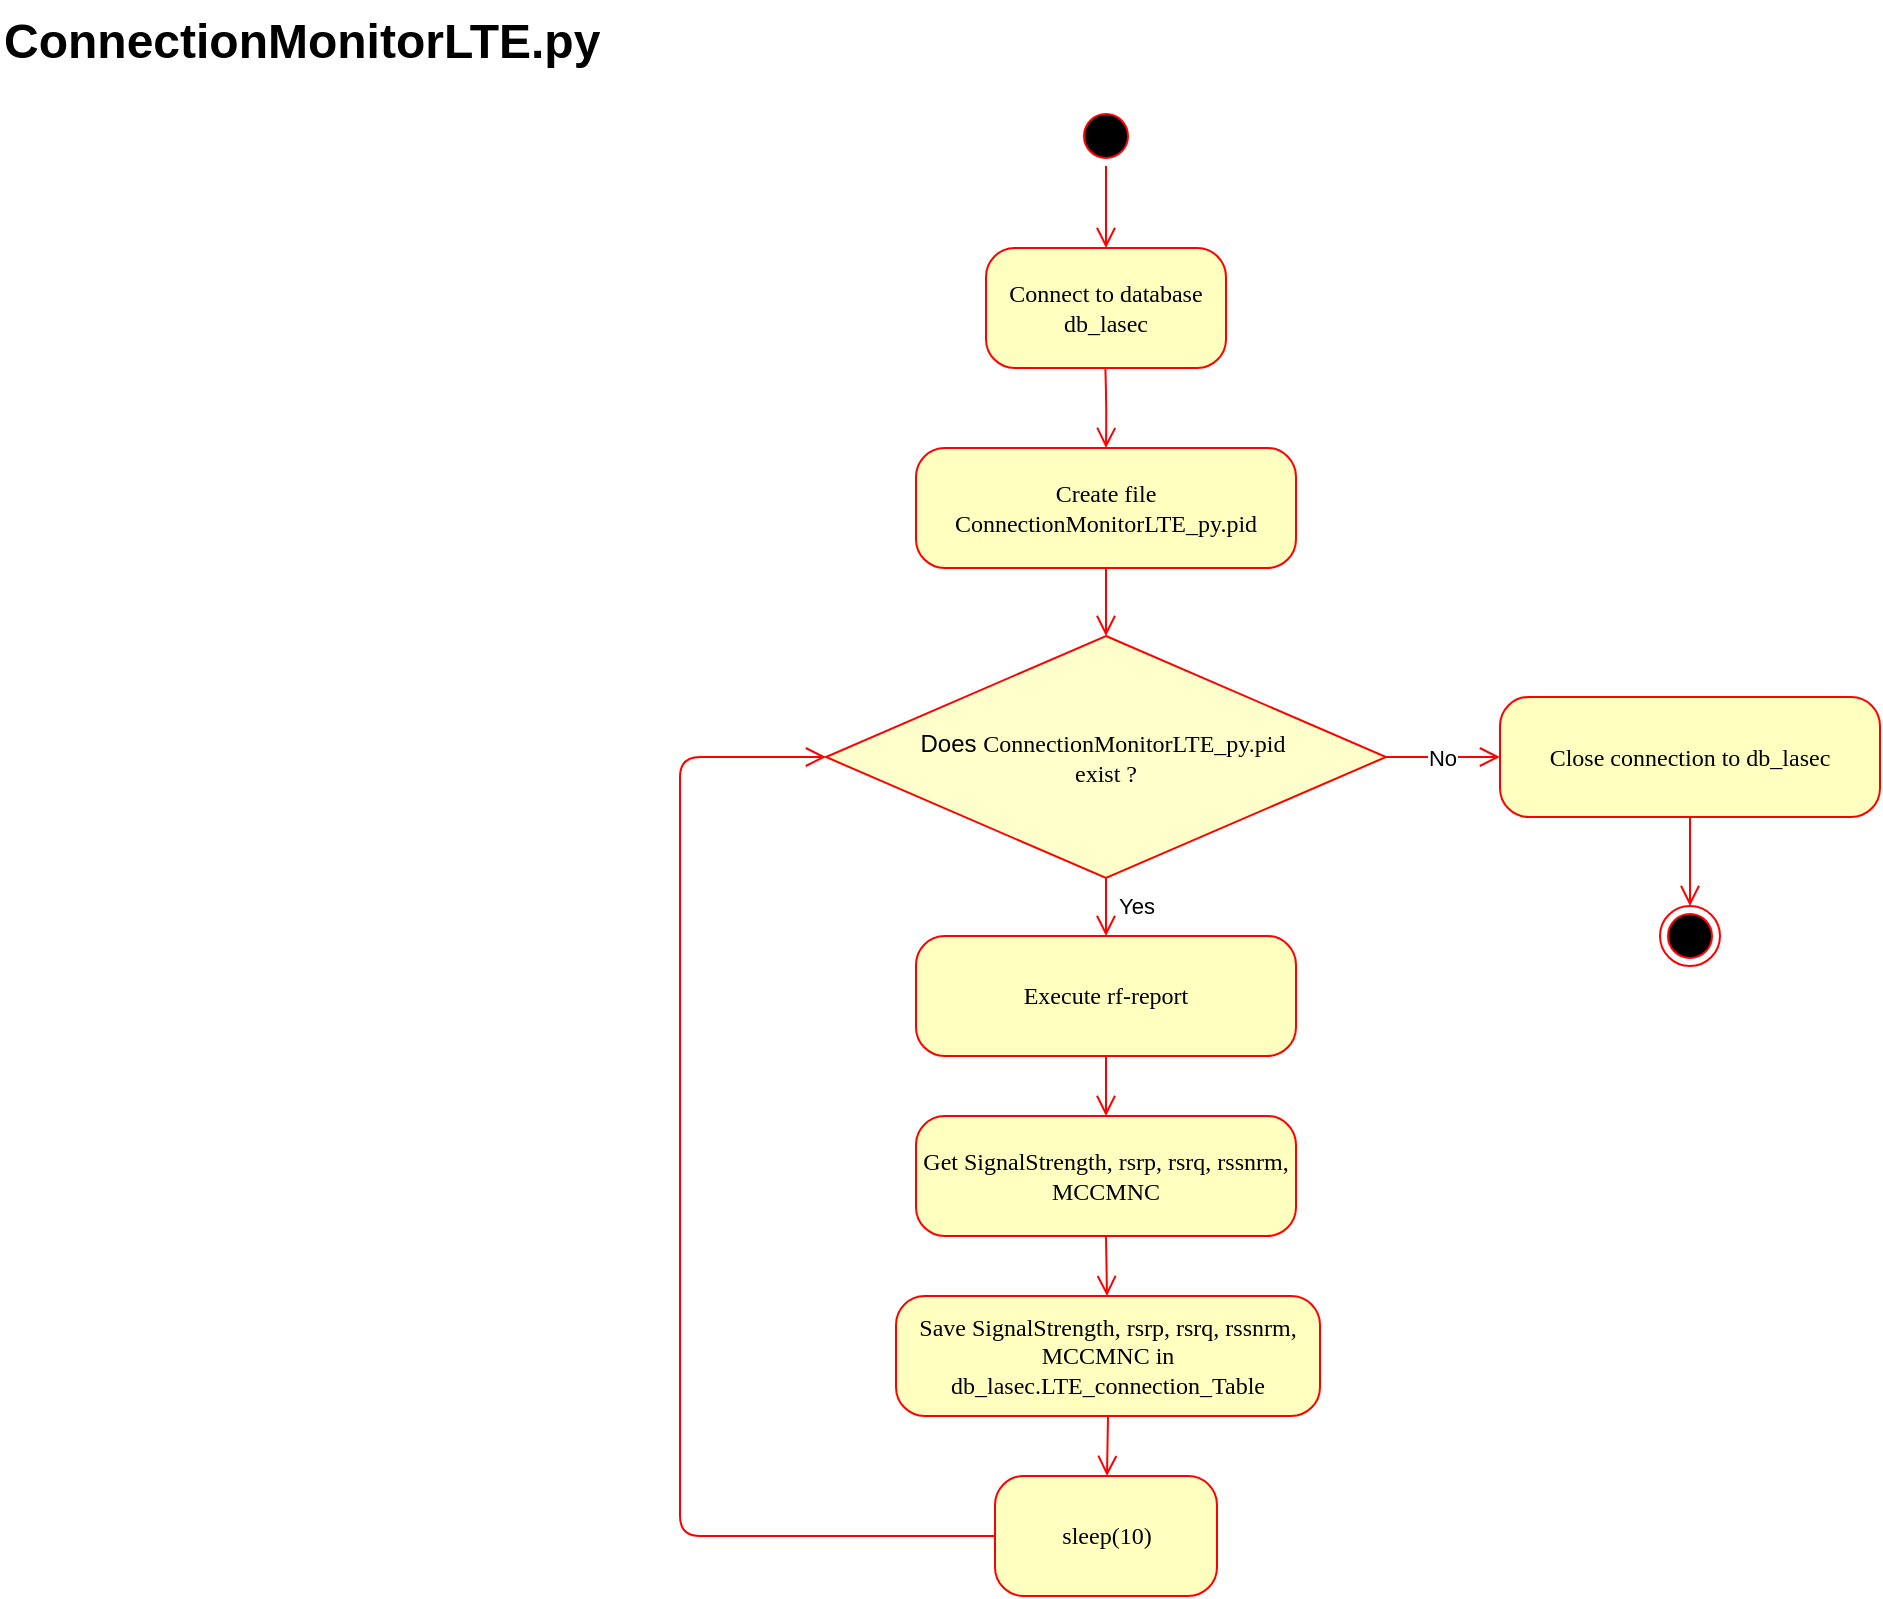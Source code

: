 <mxfile version="28.0.7">
  <diagram name="Page-1" id="58cdce13-f638-feb5-8d6f-7d28b1aa9fa0">
    <mxGraphModel dx="1880" dy="1036" grid="1" gridSize="10" guides="1" tooltips="1" connect="1" arrows="1" fold="1" page="1" pageScale="1" pageWidth="1100" pageHeight="850" background="none" math="0" shadow="0">
      <root>
        <mxCell id="0" />
        <mxCell id="1" parent="0" />
        <mxCell id="382b91b5511bd0f7-1" value="" style="ellipse;html=1;shape=startState;fillColor=#000000;strokeColor=#ff0000;rounded=1;shadow=0;comic=0;labelBackgroundColor=none;fontFamily=Verdana;fontSize=12;fontColor=#000000;align=center;direction=south;" parent="1" vertex="1">
          <mxGeometry x="538" y="53" width="30" height="30" as="geometry" />
        </mxCell>
        <mxCell id="382b91b5511bd0f7-6" value="Connect to database db_lasec" style="rounded=1;whiteSpace=wrap;html=1;arcSize=24;fillColor=#ffffc0;strokeColor=#FF0000;shadow=0;comic=0;labelBackgroundColor=none;fontFamily=Verdana;fontSize=12;fontColor=#000000;align=center;" parent="1" vertex="1">
          <mxGeometry x="493" y="124" width="120" height="60" as="geometry" />
        </mxCell>
        <mxCell id="2a3bc250acf0617d-9" style="edgeStyle=orthogonalEdgeStyle;html=1;labelBackgroundColor=none;endArrow=open;endSize=8;strokeColor=#ff0000;fontFamily=Verdana;fontSize=12;align=left;" parent="1" source="382b91b5511bd0f7-1" target="382b91b5511bd0f7-6" edge="1">
          <mxGeometry relative="1" as="geometry" />
        </mxCell>
        <mxCell id="3cde6dad864a17aa-7" style="edgeStyle=elbowEdgeStyle;html=1;labelBackgroundColor=none;endArrow=open;endSize=8;strokeColor=#ff0000;fontFamily=Verdana;fontSize=12;align=left;entryX=0;entryY=0.5;exitX=0;exitY=0.5;exitDx=0;exitDy=0;entryDx=0;entryDy=0;" parent="1" source="-b5_aeEiTCpsvocbng9k-15" target="-b5_aeEiTCpsvocbng9k-6" edge="1">
          <mxGeometry relative="1" as="geometry">
            <mxPoint x="740.444" y="278" as="sourcePoint" />
            <mxPoint x="740" y="153" as="targetPoint" />
            <Array as="points">
              <mxPoint x="340" y="453" />
            </Array>
          </mxGeometry>
        </mxCell>
        <mxCell id="3cde6dad864a17aa-8" style="edgeStyle=elbowEdgeStyle;html=1;labelBackgroundColor=none;endArrow=open;endSize=8;strokeColor=#ff0000;fontFamily=Verdana;fontSize=12;align=left;entryX=0.5;entryY=0;entryDx=0;entryDy=0;exitX=0.5;exitY=1;exitDx=0;exitDy=0;elbow=horizontal;" parent="1" source="-b5_aeEiTCpsvocbng9k-6" target="-b5_aeEiTCpsvocbng9k-8" edge="1">
          <mxGeometry relative="1" as="geometry">
            <mxPoint x="560" y="423" as="sourcePoint" />
            <mxPoint x="560" y="443" as="targetPoint" />
            <Array as="points" />
          </mxGeometry>
        </mxCell>
        <mxCell id="-b5_aeEiTCpsvocbng9k-22" value="Yes" style="edgeLabel;html=1;align=center;verticalAlign=middle;resizable=0;points=[];" vertex="1" connectable="0" parent="3cde6dad864a17aa-8">
          <mxGeometry x="-0.554" y="1" relative="1" as="geometry">
            <mxPoint x="14" y="7" as="offset" />
          </mxGeometry>
        </mxCell>
        <mxCell id="24f968d109e7d6b4-3" value="" style="ellipse;html=1;shape=endState;fillColor=#000000;strokeColor=#ff0000;rounded=1;shadow=0;comic=0;labelBackgroundColor=none;fontFamily=Verdana;fontSize=12;fontColor=#000000;align=center;" parent="1" vertex="1">
          <mxGeometry x="830" y="453" width="30" height="30" as="geometry" />
        </mxCell>
        <mxCell id="3cde6dad864a17aa-12" style="edgeStyle=elbowEdgeStyle;html=1;labelBackgroundColor=none;endArrow=open;endSize=8;strokeColor=#ff0000;fontFamily=Verdana;fontSize=12;align=left;exitX=0.5;exitY=1;exitDx=0;exitDy=0;entryX=0.5;entryY=0;entryDx=0;entryDy=0;" parent="1" source="-b5_aeEiTCpsvocbng9k-18" target="24f968d109e7d6b4-3" edge="1">
          <mxGeometry relative="1" as="geometry">
            <mxPoint x="955" y="813.0" as="sourcePoint" />
            <mxPoint x="840" y="423" as="targetPoint" />
            <Array as="points" />
          </mxGeometry>
        </mxCell>
        <mxCell id="-b5_aeEiTCpsvocbng9k-2" value="Create file ConnectionMonitorLTE_py.pid" style="rounded=1;whiteSpace=wrap;html=1;arcSize=24;fillColor=#ffffc0;strokeColor=#ff0000;shadow=0;comic=0;labelBackgroundColor=none;fontFamily=Verdana;fontSize=12;fontColor=#000000;align=center;" vertex="1" parent="1">
          <mxGeometry x="458" y="224" width="190" height="60" as="geometry" />
        </mxCell>
        <mxCell id="-b5_aeEiTCpsvocbng9k-3" style="edgeStyle=orthogonalEdgeStyle;html=1;labelBackgroundColor=none;endArrow=open;endSize=8;strokeColor=#ff0000;fontFamily=Verdana;fontSize=12;align=left;entryX=0.5;entryY=0;entryDx=0;entryDy=0;" edge="1" parent="1" target="-b5_aeEiTCpsvocbng9k-2">
          <mxGeometry relative="1" as="geometry">
            <mxPoint x="552.7" y="184" as="sourcePoint" />
            <mxPoint x="552.7" y="234" as="targetPoint" />
          </mxGeometry>
        </mxCell>
        <mxCell id="-b5_aeEiTCpsvocbng9k-6" value="Does&amp;nbsp;&lt;span style=&quot;font-family: Verdana;&quot;&gt;ConnectionMonitorLTE_py.pid&amp;nbsp;&lt;/span&gt;&lt;div&gt;&lt;span style=&quot;font-family: Verdana;&quot;&gt;exist ?&lt;/span&gt;&lt;/div&gt;" style="rhombus;whiteSpace=wrap;html=1;fillColor=#FFFFCC;strokeColor=#FF0000;" vertex="1" parent="1">
          <mxGeometry x="413" y="318" width="280" height="121" as="geometry" />
        </mxCell>
        <mxCell id="-b5_aeEiTCpsvocbng9k-7" style="edgeStyle=orthogonalEdgeStyle;html=1;labelBackgroundColor=none;endArrow=open;endSize=8;strokeColor=#ff0000;fontFamily=Verdana;fontSize=12;align=left;exitX=0.5;exitY=1;exitDx=0;exitDy=0;entryX=0.5;entryY=0;entryDx=0;entryDy=0;" edge="1" parent="1" source="-b5_aeEiTCpsvocbng9k-2" target="-b5_aeEiTCpsvocbng9k-6">
          <mxGeometry relative="1" as="geometry">
            <mxPoint x="552.61" y="304" as="sourcePoint" />
            <mxPoint x="553" y="304" as="targetPoint" />
          </mxGeometry>
        </mxCell>
        <mxCell id="-b5_aeEiTCpsvocbng9k-8" value="Execute rf-report" style="rounded=1;whiteSpace=wrap;html=1;arcSize=24;fillColor=#ffffc0;strokeColor=#ff0000;shadow=0;comic=0;labelBackgroundColor=none;fontFamily=Verdana;fontSize=12;fontColor=#000000;align=center;" vertex="1" parent="1">
          <mxGeometry x="458" y="468" width="190" height="60" as="geometry" />
        </mxCell>
        <mxCell id="-b5_aeEiTCpsvocbng9k-9" value="Get SignalStrength, rsrp, rsrq, rssnrm, MCCMNC" style="rounded=1;whiteSpace=wrap;html=1;arcSize=24;fillColor=#ffffc0;strokeColor=#ff0000;shadow=0;comic=0;labelBackgroundColor=none;fontFamily=Verdana;fontSize=12;fontColor=#000000;align=center;" vertex="1" parent="1">
          <mxGeometry x="458" y="558" width="190" height="60" as="geometry" />
        </mxCell>
        <mxCell id="-b5_aeEiTCpsvocbng9k-10" style="edgeStyle=elbowEdgeStyle;html=1;labelBackgroundColor=none;endArrow=open;endSize=8;strokeColor=#ff0000;fontFamily=Verdana;fontSize=12;align=left;entryX=0.5;entryY=0;entryDx=0;entryDy=0;exitX=0.5;exitY=1;exitDx=0;exitDy=0;" edge="1" parent="1" source="-b5_aeEiTCpsvocbng9k-8" target="-b5_aeEiTCpsvocbng9k-9">
          <mxGeometry relative="1" as="geometry">
            <mxPoint x="553" y="513" as="sourcePoint" />
            <mxPoint x="553" y="542" as="targetPoint" />
            <Array as="points" />
          </mxGeometry>
        </mxCell>
        <mxCell id="-b5_aeEiTCpsvocbng9k-11" value="Save SignalStrength, rsrp, rsrq, rssnrm, MCCMNC in db_lasec.LTE_connection_Table" style="rounded=1;whiteSpace=wrap;html=1;arcSize=24;fillColor=#ffffc0;strokeColor=#ff0000;shadow=0;comic=0;labelBackgroundColor=none;fontFamily=Verdana;fontSize=12;fontColor=#000000;align=center;" vertex="1" parent="1">
          <mxGeometry x="448" y="648" width="212" height="60" as="geometry" />
        </mxCell>
        <mxCell id="-b5_aeEiTCpsvocbng9k-13" style="edgeStyle=elbowEdgeStyle;html=1;labelBackgroundColor=none;endArrow=open;endSize=8;strokeColor=#ff0000;fontFamily=Verdana;fontSize=12;align=left;entryX=0.5;entryY=0;entryDx=0;entryDy=0;exitX=0.5;exitY=1;exitDx=0;exitDy=0;" edge="1" parent="1" source="-b5_aeEiTCpsvocbng9k-9" target="-b5_aeEiTCpsvocbng9k-11">
          <mxGeometry relative="1" as="geometry">
            <mxPoint x="780" y="523" as="sourcePoint" />
            <mxPoint x="780" y="553" as="targetPoint" />
            <Array as="points" />
          </mxGeometry>
        </mxCell>
        <mxCell id="-b5_aeEiTCpsvocbng9k-15" value="sleep(10)" style="rounded=1;whiteSpace=wrap;html=1;arcSize=24;fillColor=#ffffc0;strokeColor=#ff0000;shadow=0;comic=0;labelBackgroundColor=none;fontFamily=Verdana;fontSize=12;fontColor=#000000;align=center;" vertex="1" parent="1">
          <mxGeometry x="497.5" y="738" width="111" height="60" as="geometry" />
        </mxCell>
        <mxCell id="-b5_aeEiTCpsvocbng9k-17" style="edgeStyle=elbowEdgeStyle;html=1;labelBackgroundColor=none;endArrow=open;endSize=8;strokeColor=#ff0000;fontFamily=Verdana;fontSize=12;align=left;entryX=0.5;entryY=0;entryDx=0;entryDy=0;exitX=0.5;exitY=1;exitDx=0;exitDy=0;" edge="1" parent="1" source="-b5_aeEiTCpsvocbng9k-11" target="-b5_aeEiTCpsvocbng9k-15">
          <mxGeometry relative="1" as="geometry">
            <mxPoint x="550" y="583" as="sourcePoint" />
            <mxPoint x="551" y="613" as="targetPoint" />
            <Array as="points" />
          </mxGeometry>
        </mxCell>
        <mxCell id="-b5_aeEiTCpsvocbng9k-18" value="Close connection to db_lasec" style="rounded=1;whiteSpace=wrap;html=1;arcSize=24;fillColor=#ffffc0;strokeColor=#ff0000;shadow=0;comic=0;labelBackgroundColor=none;fontFamily=Verdana;fontSize=12;fontColor=#000000;align=center;" vertex="1" parent="1">
          <mxGeometry x="750" y="348.5" width="190" height="60" as="geometry" />
        </mxCell>
        <mxCell id="-b5_aeEiTCpsvocbng9k-21" style="edgeStyle=elbowEdgeStyle;html=1;labelBackgroundColor=none;endArrow=open;endSize=8;strokeColor=#ff0000;fontFamily=Verdana;fontSize=12;align=left;entryX=0;entryY=0.5;entryDx=0;entryDy=0;exitX=1;exitY=0.5;exitDx=0;exitDy=0;elbow=vertical;" edge="1" parent="1" source="-b5_aeEiTCpsvocbng9k-6" target="-b5_aeEiTCpsvocbng9k-18">
          <mxGeometry relative="1" as="geometry">
            <mxPoint x="600" y="433" as="sourcePoint" />
            <mxPoint x="600" y="462" as="targetPoint" />
            <Array as="points" />
          </mxGeometry>
        </mxCell>
        <mxCell id="-b5_aeEiTCpsvocbng9k-23" value="No" style="edgeLabel;html=1;align=center;verticalAlign=middle;resizable=0;points=[];" vertex="1" connectable="0" parent="-b5_aeEiTCpsvocbng9k-21">
          <mxGeometry x="0.173" relative="1" as="geometry">
            <mxPoint x="-6" as="offset" />
          </mxGeometry>
        </mxCell>
        <mxCell id="-b5_aeEiTCpsvocbng9k-25" value="&lt;h1 style=&quot;margin-top: 0px;&quot;&gt;ConnectionMonitorLTE.py&lt;/h1&gt;" style="text;html=1;whiteSpace=wrap;overflow=hidden;rounded=0;" vertex="1" parent="1">
          <mxGeometry width="320" height="50" as="geometry" />
        </mxCell>
      </root>
    </mxGraphModel>
  </diagram>
</mxfile>
